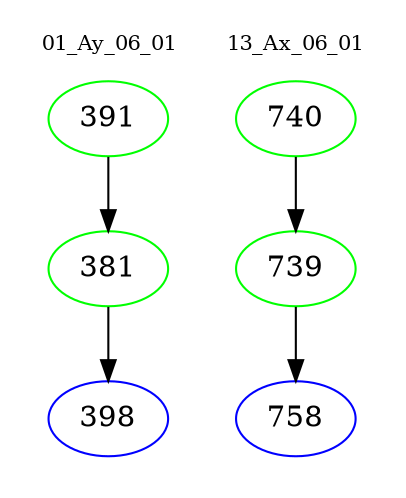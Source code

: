 digraph{
subgraph cluster_0 {
color = white
label = "01_Ay_06_01";
fontsize=10;
T0_391 [label="391", color="green"]
T0_391 -> T0_381 [color="black"]
T0_381 [label="381", color="green"]
T0_381 -> T0_398 [color="black"]
T0_398 [label="398", color="blue"]
}
subgraph cluster_1 {
color = white
label = "13_Ax_06_01";
fontsize=10;
T1_740 [label="740", color="green"]
T1_740 -> T1_739 [color="black"]
T1_739 [label="739", color="green"]
T1_739 -> T1_758 [color="black"]
T1_758 [label="758", color="blue"]
}
}
